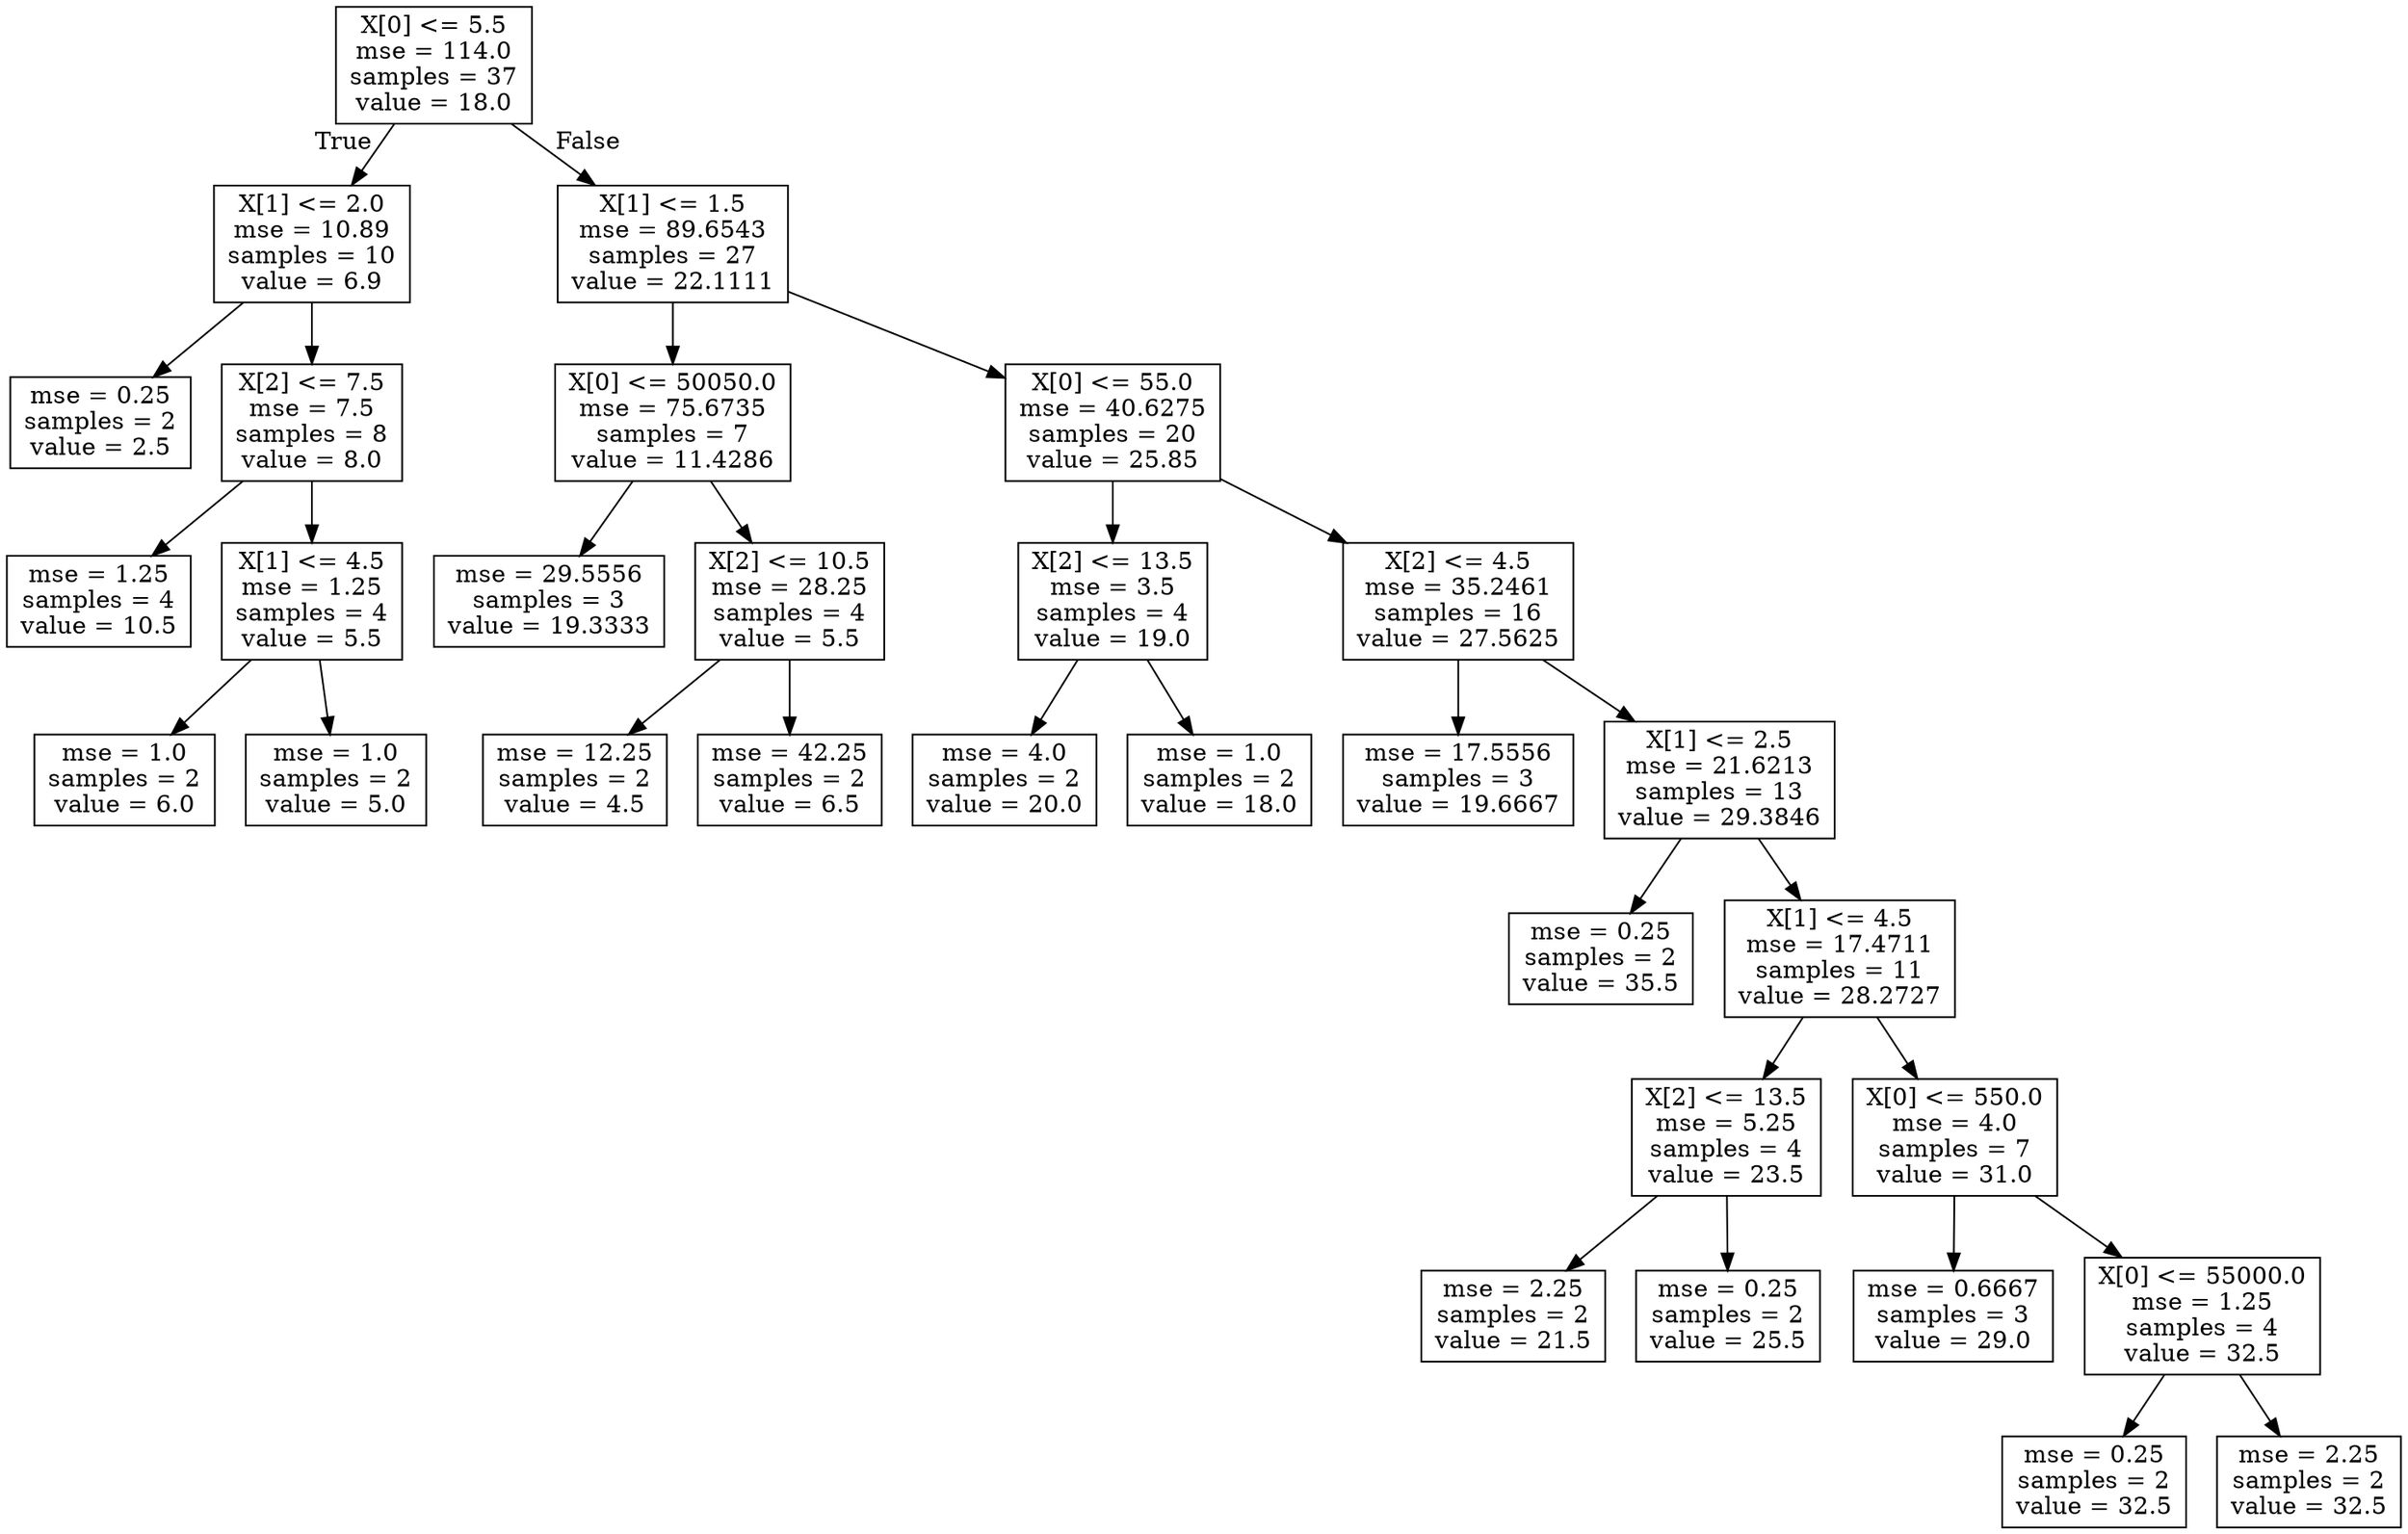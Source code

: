 digraph Tree {
node [shape=box] ;
0 [label="X[0] <= 5.5\nmse = 114.0\nsamples = 37\nvalue = 18.0"] ;
1 [label="X[1] <= 2.0\nmse = 10.89\nsamples = 10\nvalue = 6.9"] ;
0 -> 1 [labeldistance=2.5, labelangle=45, headlabel="True"] ;
2 [label="mse = 0.25\nsamples = 2\nvalue = 2.5"] ;
1 -> 2 ;
3 [label="X[2] <= 7.5\nmse = 7.5\nsamples = 8\nvalue = 8.0"] ;
1 -> 3 ;
4 [label="mse = 1.25\nsamples = 4\nvalue = 10.5"] ;
3 -> 4 ;
5 [label="X[1] <= 4.5\nmse = 1.25\nsamples = 4\nvalue = 5.5"] ;
3 -> 5 ;
6 [label="mse = 1.0\nsamples = 2\nvalue = 6.0"] ;
5 -> 6 ;
7 [label="mse = 1.0\nsamples = 2\nvalue = 5.0"] ;
5 -> 7 ;
8 [label="X[1] <= 1.5\nmse = 89.6543\nsamples = 27\nvalue = 22.1111"] ;
0 -> 8 [labeldistance=2.5, labelangle=-45, headlabel="False"] ;
9 [label="X[0] <= 50050.0\nmse = 75.6735\nsamples = 7\nvalue = 11.4286"] ;
8 -> 9 ;
10 [label="mse = 29.5556\nsamples = 3\nvalue = 19.3333"] ;
9 -> 10 ;
11 [label="X[2] <= 10.5\nmse = 28.25\nsamples = 4\nvalue = 5.5"] ;
9 -> 11 ;
12 [label="mse = 12.25\nsamples = 2\nvalue = 4.5"] ;
11 -> 12 ;
13 [label="mse = 42.25\nsamples = 2\nvalue = 6.5"] ;
11 -> 13 ;
14 [label="X[0] <= 55.0\nmse = 40.6275\nsamples = 20\nvalue = 25.85"] ;
8 -> 14 ;
15 [label="X[2] <= 13.5\nmse = 3.5\nsamples = 4\nvalue = 19.0"] ;
14 -> 15 ;
16 [label="mse = 4.0\nsamples = 2\nvalue = 20.0"] ;
15 -> 16 ;
17 [label="mse = 1.0\nsamples = 2\nvalue = 18.0"] ;
15 -> 17 ;
18 [label="X[2] <= 4.5\nmse = 35.2461\nsamples = 16\nvalue = 27.5625"] ;
14 -> 18 ;
19 [label="mse = 17.5556\nsamples = 3\nvalue = 19.6667"] ;
18 -> 19 ;
20 [label="X[1] <= 2.5\nmse = 21.6213\nsamples = 13\nvalue = 29.3846"] ;
18 -> 20 ;
21 [label="mse = 0.25\nsamples = 2\nvalue = 35.5"] ;
20 -> 21 ;
22 [label="X[1] <= 4.5\nmse = 17.4711\nsamples = 11\nvalue = 28.2727"] ;
20 -> 22 ;
23 [label="X[2] <= 13.5\nmse = 5.25\nsamples = 4\nvalue = 23.5"] ;
22 -> 23 ;
24 [label="mse = 2.25\nsamples = 2\nvalue = 21.5"] ;
23 -> 24 ;
25 [label="mse = 0.25\nsamples = 2\nvalue = 25.5"] ;
23 -> 25 ;
26 [label="X[0] <= 550.0\nmse = 4.0\nsamples = 7\nvalue = 31.0"] ;
22 -> 26 ;
27 [label="mse = 0.6667\nsamples = 3\nvalue = 29.0"] ;
26 -> 27 ;
28 [label="X[0] <= 55000.0\nmse = 1.25\nsamples = 4\nvalue = 32.5"] ;
26 -> 28 ;
29 [label="mse = 0.25\nsamples = 2\nvalue = 32.5"] ;
28 -> 29 ;
30 [label="mse = 2.25\nsamples = 2\nvalue = 32.5"] ;
28 -> 30 ;
}